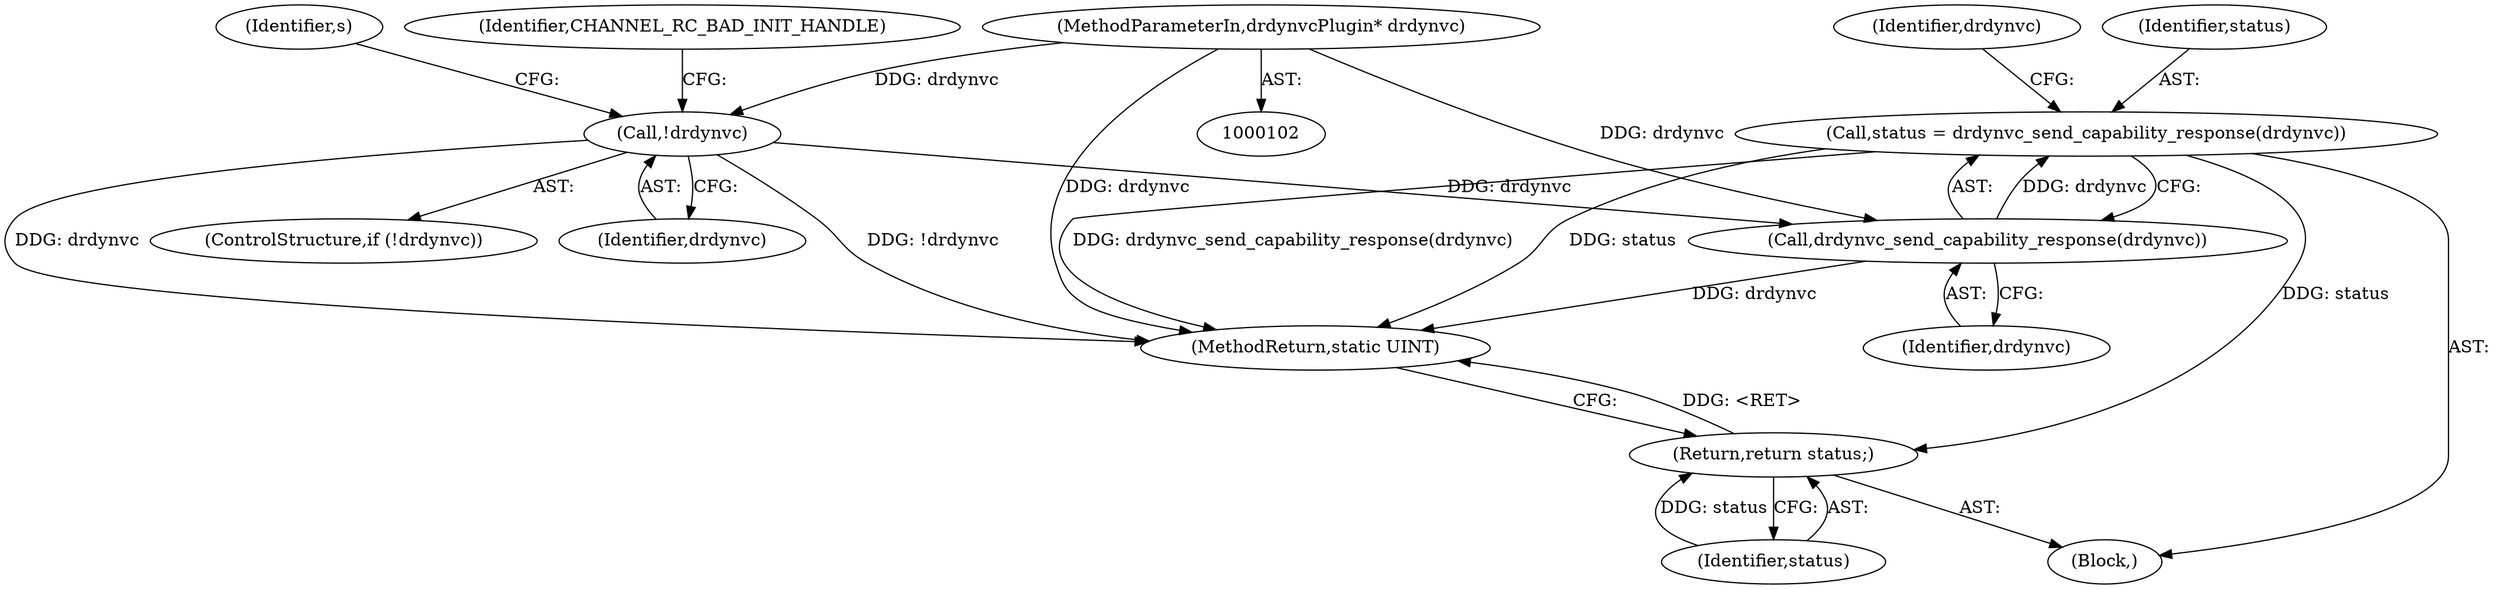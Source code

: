 digraph "0_FreeRDP_baee520e3dd9be6511c45a14c5f5e77784de1471_0@API" {
"1000177" [label="(Call,status = drdynvc_send_capability_response(drdynvc))"];
"1000179" [label="(Call,drdynvc_send_capability_response(drdynvc))"];
"1000110" [label="(Call,!drdynvc)"];
"1000103" [label="(MethodParameterIn,drdynvcPlugin* drdynvc)"];
"1000186" [label="(Return,return status;)"];
"1000188" [label="(MethodReturn,static UINT)"];
"1000117" [label="(Identifier,s)"];
"1000110" [label="(Call,!drdynvc)"];
"1000103" [label="(MethodParameterIn,drdynvcPlugin* drdynvc)"];
"1000183" [label="(Identifier,drdynvc)"];
"1000179" [label="(Call,drdynvc_send_capability_response(drdynvc))"];
"1000178" [label="(Identifier,status)"];
"1000180" [label="(Identifier,drdynvc)"];
"1000111" [label="(Identifier,drdynvc)"];
"1000109" [label="(ControlStructure,if (!drdynvc))"];
"1000113" [label="(Identifier,CHANNEL_RC_BAD_INIT_HANDLE)"];
"1000107" [label="(Block,)"];
"1000187" [label="(Identifier,status)"];
"1000177" [label="(Call,status = drdynvc_send_capability_response(drdynvc))"];
"1000186" [label="(Return,return status;)"];
"1000177" -> "1000107"  [label="AST: "];
"1000177" -> "1000179"  [label="CFG: "];
"1000178" -> "1000177"  [label="AST: "];
"1000179" -> "1000177"  [label="AST: "];
"1000183" -> "1000177"  [label="CFG: "];
"1000177" -> "1000188"  [label="DDG: status"];
"1000177" -> "1000188"  [label="DDG: drdynvc_send_capability_response(drdynvc)"];
"1000179" -> "1000177"  [label="DDG: drdynvc"];
"1000177" -> "1000186"  [label="DDG: status"];
"1000179" -> "1000180"  [label="CFG: "];
"1000180" -> "1000179"  [label="AST: "];
"1000179" -> "1000188"  [label="DDG: drdynvc"];
"1000110" -> "1000179"  [label="DDG: drdynvc"];
"1000103" -> "1000179"  [label="DDG: drdynvc"];
"1000110" -> "1000109"  [label="AST: "];
"1000110" -> "1000111"  [label="CFG: "];
"1000111" -> "1000110"  [label="AST: "];
"1000113" -> "1000110"  [label="CFG: "];
"1000117" -> "1000110"  [label="CFG: "];
"1000110" -> "1000188"  [label="DDG: !drdynvc"];
"1000110" -> "1000188"  [label="DDG: drdynvc"];
"1000103" -> "1000110"  [label="DDG: drdynvc"];
"1000103" -> "1000102"  [label="AST: "];
"1000103" -> "1000188"  [label="DDG: drdynvc"];
"1000186" -> "1000107"  [label="AST: "];
"1000186" -> "1000187"  [label="CFG: "];
"1000187" -> "1000186"  [label="AST: "];
"1000188" -> "1000186"  [label="CFG: "];
"1000186" -> "1000188"  [label="DDG: <RET>"];
"1000187" -> "1000186"  [label="DDG: status"];
}
